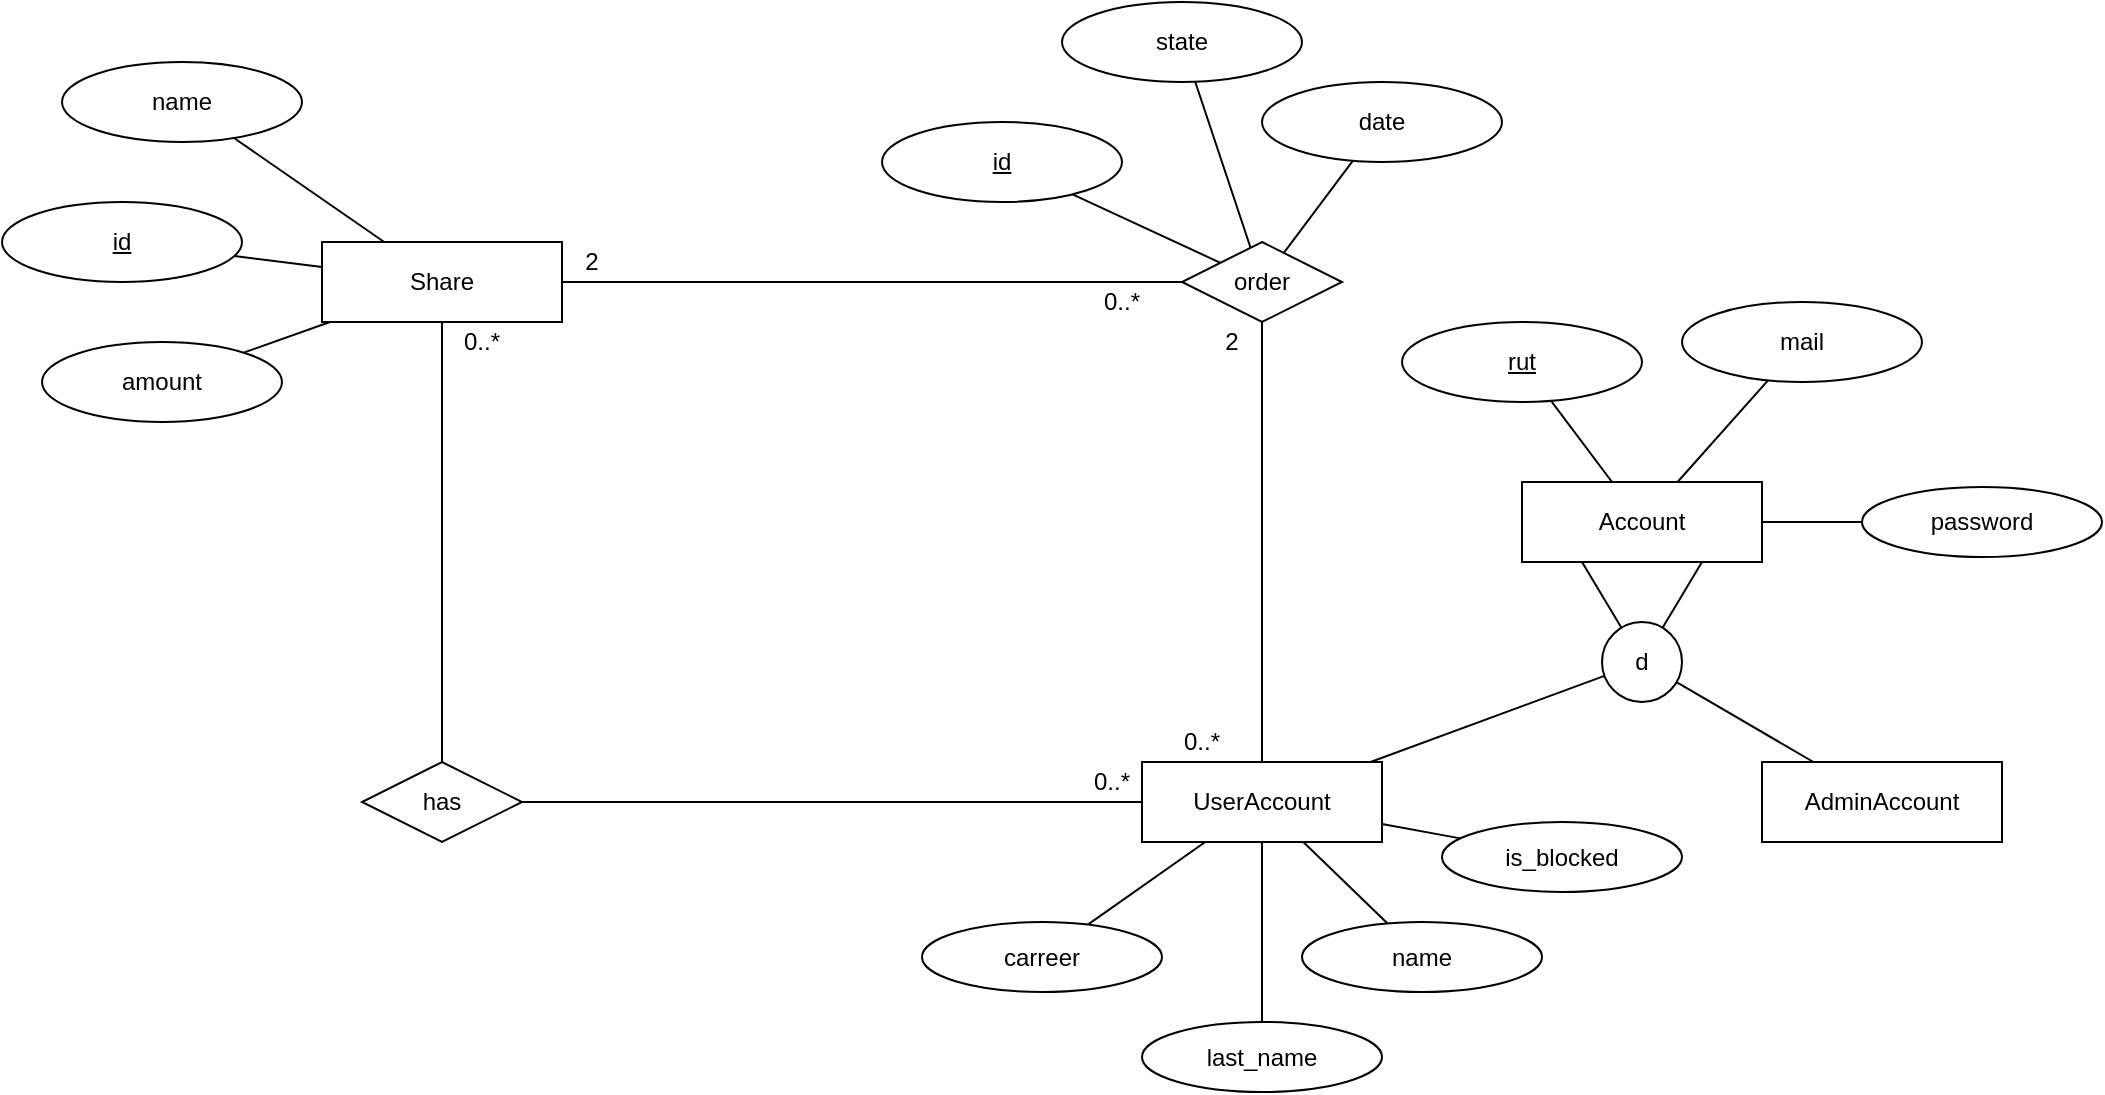 <mxfile version="16.5.1" type="device"><diagram id="pjQZoUk8FJ_0jr72Q93V" name="Página-1"><mxGraphModel dx="1102" dy="865" grid="1" gridSize="10" guides="1" tooltips="1" connect="1" arrows="1" fold="1" page="1" pageScale="1" pageWidth="1100" pageHeight="850" math="0" shadow="0"><root><mxCell id="0"/><mxCell id="1" parent="0"/><mxCell id="3MQG2vtFOvUoEvYNa6Oi-3" value="UserAccount" style="rounded=0;whiteSpace=wrap;html=1;" parent="1" vertex="1"><mxGeometry x="610" y="480" width="120" height="40" as="geometry"/></mxCell><mxCell id="3MQG2vtFOvUoEvYNa6Oi-4" value="AdminAccount" style="rounded=0;whiteSpace=wrap;html=1;" parent="1" vertex="1"><mxGeometry x="920" y="480" width="120" height="40" as="geometry"/></mxCell><mxCell id="3MQG2vtFOvUoEvYNa6Oi-6" style="rounded=0;orthogonalLoop=1;jettySize=auto;html=1;endArrow=none;endFill=0;" parent="1" source="3MQG2vtFOvUoEvYNa6Oi-5" target="3MQG2vtFOvUoEvYNa6Oi-4" edge="1"><mxGeometry relative="1" as="geometry"/></mxCell><mxCell id="3MQG2vtFOvUoEvYNa6Oi-8" style="edgeStyle=none;rounded=0;orthogonalLoop=1;jettySize=auto;html=1;endArrow=none;endFill=0;" parent="1" source="3MQG2vtFOvUoEvYNa6Oi-5" target="3MQG2vtFOvUoEvYNa6Oi-3" edge="1"><mxGeometry relative="1" as="geometry"/></mxCell><mxCell id="3MQG2vtFOvUoEvYNa6Oi-9" style="edgeStyle=none;rounded=0;orthogonalLoop=1;jettySize=auto;html=1;endArrow=none;endFill=0;entryX=0.25;entryY=1;entryDx=0;entryDy=0;" parent="1" source="3MQG2vtFOvUoEvYNa6Oi-5" target="3MQG2vtFOvUoEvYNa6Oi-7" edge="1"><mxGeometry relative="1" as="geometry"/></mxCell><mxCell id="3MQG2vtFOvUoEvYNa6Oi-5" value="d" style="ellipse;whiteSpace=wrap;html=1;aspect=fixed;" parent="1" vertex="1"><mxGeometry x="840" y="410" width="40" height="40" as="geometry"/></mxCell><mxCell id="3MQG2vtFOvUoEvYNa6Oi-11" style="edgeStyle=none;rounded=0;orthogonalLoop=1;jettySize=auto;html=1;endArrow=none;endFill=0;exitX=0.75;exitY=1;exitDx=0;exitDy=0;" parent="1" source="3MQG2vtFOvUoEvYNa6Oi-7" target="3MQG2vtFOvUoEvYNa6Oi-5" edge="1"><mxGeometry relative="1" as="geometry"/></mxCell><mxCell id="3MQG2vtFOvUoEvYNa6Oi-7" value="Account" style="rounded=0;whiteSpace=wrap;html=1;" parent="1" vertex="1"><mxGeometry x="800" y="340" width="120" height="40" as="geometry"/></mxCell><mxCell id="3MQG2vtFOvUoEvYNa6Oi-37" style="edgeStyle=none;rounded=0;orthogonalLoop=1;jettySize=auto;html=1;endArrow=none;endFill=0;" parent="1" source="3MQG2vtFOvUoEvYNa6Oi-10" target="3MQG2vtFOvUoEvYNa6Oi-3" edge="1"><mxGeometry relative="1" as="geometry"/></mxCell><mxCell id="3MQG2vtFOvUoEvYNa6Oi-10" value="has" style="rhombus;whiteSpace=wrap;html=1;" parent="1" vertex="1"><mxGeometry x="220" y="480" width="80" height="40" as="geometry"/></mxCell><mxCell id="3MQG2vtFOvUoEvYNa6Oi-28" style="edgeStyle=none;rounded=0;orthogonalLoop=1;jettySize=auto;html=1;endArrow=none;endFill=0;" parent="1" source="3MQG2vtFOvUoEvYNa6Oi-21" target="3MQG2vtFOvUoEvYNa6Oi-7" edge="1"><mxGeometry relative="1" as="geometry"/></mxCell><mxCell id="3MQG2vtFOvUoEvYNa6Oi-21" value="&lt;u&gt;rut&lt;/u&gt;" style="ellipse;whiteSpace=wrap;html=1;" parent="1" vertex="1"><mxGeometry x="740" y="260" width="120" height="40" as="geometry"/></mxCell><mxCell id="3MQG2vtFOvUoEvYNa6Oi-27" style="edgeStyle=none;rounded=0;orthogonalLoop=1;jettySize=auto;html=1;endArrow=none;endFill=0;" parent="1" source="3MQG2vtFOvUoEvYNa6Oi-23" target="3MQG2vtFOvUoEvYNa6Oi-7" edge="1"><mxGeometry relative="1" as="geometry"/></mxCell><mxCell id="3MQG2vtFOvUoEvYNa6Oi-23" value="mail" style="ellipse;whiteSpace=wrap;html=1;" parent="1" vertex="1"><mxGeometry x="880" y="250" width="120" height="40" as="geometry"/></mxCell><mxCell id="3MQG2vtFOvUoEvYNa6Oi-29" style="edgeStyle=none;rounded=0;orthogonalLoop=1;jettySize=auto;html=1;endArrow=none;endFill=0;" parent="1" source="3MQG2vtFOvUoEvYNa6Oi-24" target="3MQG2vtFOvUoEvYNa6Oi-3" edge="1"><mxGeometry relative="1" as="geometry"/></mxCell><mxCell id="3MQG2vtFOvUoEvYNa6Oi-24" value="name" style="ellipse;whiteSpace=wrap;html=1;" parent="1" vertex="1"><mxGeometry x="690" y="560" width="120" height="35" as="geometry"/></mxCell><mxCell id="3MQG2vtFOvUoEvYNa6Oi-26" style="edgeStyle=none;rounded=0;orthogonalLoop=1;jettySize=auto;html=1;endArrow=none;endFill=0;" parent="1" source="3MQG2vtFOvUoEvYNa6Oi-25" target="3MQG2vtFOvUoEvYNa6Oi-7" edge="1"><mxGeometry relative="1" as="geometry"/></mxCell><mxCell id="3MQG2vtFOvUoEvYNa6Oi-25" value="password" style="ellipse;whiteSpace=wrap;html=1;" parent="1" vertex="1"><mxGeometry x="970" y="342.5" width="120" height="35" as="geometry"/></mxCell><mxCell id="3MQG2vtFOvUoEvYNa6Oi-31" style="edgeStyle=none;rounded=0;orthogonalLoop=1;jettySize=auto;html=1;endArrow=none;endFill=0;" parent="1" source="3MQG2vtFOvUoEvYNa6Oi-30" target="3MQG2vtFOvUoEvYNa6Oi-3" edge="1"><mxGeometry relative="1" as="geometry"/></mxCell><mxCell id="3MQG2vtFOvUoEvYNa6Oi-30" value="last_name" style="ellipse;whiteSpace=wrap;html=1;" parent="1" vertex="1"><mxGeometry x="610" y="610" width="120" height="35" as="geometry"/></mxCell><mxCell id="3MQG2vtFOvUoEvYNa6Oi-33" style="edgeStyle=none;rounded=0;orthogonalLoop=1;jettySize=auto;html=1;endArrow=none;endFill=0;" parent="1" source="3MQG2vtFOvUoEvYNa6Oi-32" target="3MQG2vtFOvUoEvYNa6Oi-3" edge="1"><mxGeometry relative="1" as="geometry"/></mxCell><mxCell id="3MQG2vtFOvUoEvYNa6Oi-32" value="carreer" style="ellipse;whiteSpace=wrap;html=1;" parent="1" vertex="1"><mxGeometry x="500" y="560" width="120" height="35" as="geometry"/></mxCell><mxCell id="3MQG2vtFOvUoEvYNa6Oi-44" style="edgeStyle=none;rounded=0;orthogonalLoop=1;jettySize=auto;html=1;endArrow=none;endFill=0;" parent="1" source="3MQG2vtFOvUoEvYNa6Oi-43" target="3MQG2vtFOvUoEvYNa6Oi-97" edge="1"><mxGeometry relative="1" as="geometry"><mxPoint x="607.143" y="80" as="targetPoint"/></mxGeometry></mxCell><mxCell id="3MQG2vtFOvUoEvYNa6Oi-43" value="state" style="ellipse;whiteSpace=wrap;html=1;" parent="1" vertex="1"><mxGeometry x="570" y="100" width="120" height="40" as="geometry"/></mxCell><mxCell id="3MQG2vtFOvUoEvYNa6Oi-47" style="edgeStyle=none;rounded=0;orthogonalLoop=1;jettySize=auto;html=1;endArrow=none;endFill=0;" parent="1" source="3MQG2vtFOvUoEvYNa6Oi-46" target="3MQG2vtFOvUoEvYNa6Oi-97" edge="1"><mxGeometry relative="1" as="geometry"><mxPoint x="560" y="80" as="targetPoint"/></mxGeometry></mxCell><mxCell id="3MQG2vtFOvUoEvYNa6Oi-46" value="&lt;u&gt;id&lt;/u&gt;" style="ellipse;whiteSpace=wrap;html=1;" parent="1" vertex="1"><mxGeometry x="480" y="160" width="120" height="40" as="geometry"/></mxCell><mxCell id="3MQG2vtFOvUoEvYNa6Oi-57" style="edgeStyle=none;rounded=0;orthogonalLoop=1;jettySize=auto;html=1;endArrow=none;endFill=0;" parent="1" source="3MQG2vtFOvUoEvYNa6Oi-97" target="3MQG2vtFOvUoEvYNa6Oi-3" edge="1"><mxGeometry relative="1" as="geometry"><mxPoint x="510" y="420" as="sourcePoint"/></mxGeometry></mxCell><mxCell id="3MQG2vtFOvUoEvYNa6Oi-63" style="edgeStyle=none;rounded=0;orthogonalLoop=1;jettySize=auto;html=1;endArrow=none;endFill=0;" parent="1" source="3MQG2vtFOvUoEvYNa6Oi-62" target="3MQG2vtFOvUoEvYNa6Oi-97" edge="1"><mxGeometry relative="1" as="geometry"><mxPoint x="600" y="180" as="targetPoint"/><Array as="points"/></mxGeometry></mxCell><mxCell id="3MQG2vtFOvUoEvYNa6Oi-62" value="date" style="ellipse;whiteSpace=wrap;html=1;" parent="1" vertex="1"><mxGeometry x="670" y="140" width="120" height="40" as="geometry"/></mxCell><mxCell id="3MQG2vtFOvUoEvYNa6Oi-67" value="0..*" style="text;html=1;strokeColor=none;fillColor=none;align=center;verticalAlign=middle;whiteSpace=wrap;rounded=0;" parent="1" vertex="1"><mxGeometry x="580" y="480" width="30" height="20" as="geometry"/></mxCell><mxCell id="3MQG2vtFOvUoEvYNa6Oi-79" style="edgeStyle=none;rounded=0;orthogonalLoop=1;jettySize=auto;html=1;endArrow=none;endFill=0;" parent="1" source="3MQG2vtFOvUoEvYNa6Oi-78" target="3MQG2vtFOvUoEvYNa6Oi-3" edge="1"><mxGeometry relative="1" as="geometry"/></mxCell><mxCell id="3MQG2vtFOvUoEvYNa6Oi-78" value="is_blocked" style="ellipse;whiteSpace=wrap;html=1;" parent="1" vertex="1"><mxGeometry x="760" y="510" width="120" height="35" as="geometry"/></mxCell><mxCell id="3MQG2vtFOvUoEvYNa6Oi-92" style="edgeStyle=none;rounded=0;orthogonalLoop=1;jettySize=auto;html=1;endArrow=none;endFill=0;" parent="1" source="3MQG2vtFOvUoEvYNa6Oi-84" target="3MQG2vtFOvUoEvYNa6Oi-10" edge="1"><mxGeometry relative="1" as="geometry"><mxPoint x="260" y="350" as="targetPoint"/></mxGeometry></mxCell><mxCell id="3MQG2vtFOvUoEvYNa6Oi-99" style="edgeStyle=none;rounded=0;orthogonalLoop=1;jettySize=auto;html=1;endArrow=none;endFill=0;" parent="1" source="3MQG2vtFOvUoEvYNa6Oi-84" target="3MQG2vtFOvUoEvYNa6Oi-97" edge="1"><mxGeometry relative="1" as="geometry"/></mxCell><mxCell id="3MQG2vtFOvUoEvYNa6Oi-84" value="Share" style="rounded=0;whiteSpace=wrap;html=1;" parent="1" vertex="1"><mxGeometry x="200" y="220" width="120" height="40" as="geometry"/></mxCell><mxCell id="3MQG2vtFOvUoEvYNa6Oi-88" style="edgeStyle=none;rounded=0;orthogonalLoop=1;jettySize=auto;html=1;endArrow=none;endFill=0;" parent="1" source="3MQG2vtFOvUoEvYNa6Oi-85" target="3MQG2vtFOvUoEvYNa6Oi-84" edge="1"><mxGeometry relative="1" as="geometry"/></mxCell><mxCell id="3MQG2vtFOvUoEvYNa6Oi-85" value="&lt;u&gt;id&lt;/u&gt;" style="ellipse;whiteSpace=wrap;html=1;" parent="1" vertex="1"><mxGeometry x="40" y="200" width="120" height="40" as="geometry"/></mxCell><mxCell id="3MQG2vtFOvUoEvYNa6Oi-87" style="edgeStyle=none;rounded=0;orthogonalLoop=1;jettySize=auto;html=1;endArrow=none;endFill=0;" parent="1" source="3MQG2vtFOvUoEvYNa6Oi-86" target="3MQG2vtFOvUoEvYNa6Oi-84" edge="1"><mxGeometry relative="1" as="geometry"/></mxCell><mxCell id="3MQG2vtFOvUoEvYNa6Oi-86" value="amount" style="ellipse;whiteSpace=wrap;html=1;" parent="1" vertex="1"><mxGeometry x="60" y="270" width="120" height="40" as="geometry"/></mxCell><mxCell id="3MQG2vtFOvUoEvYNa6Oi-91" style="edgeStyle=none;rounded=0;orthogonalLoop=1;jettySize=auto;html=1;endArrow=none;endFill=0;" parent="1" source="3MQG2vtFOvUoEvYNa6Oi-90" target="3MQG2vtFOvUoEvYNa6Oi-84" edge="1"><mxGeometry relative="1" as="geometry"/></mxCell><mxCell id="3MQG2vtFOvUoEvYNa6Oi-90" value="name" style="ellipse;whiteSpace=wrap;html=1;" parent="1" vertex="1"><mxGeometry x="70" y="130" width="120" height="40" as="geometry"/></mxCell><mxCell id="3MQG2vtFOvUoEvYNa6Oi-97" value="order" style="rhombus;whiteSpace=wrap;html=1;" parent="1" vertex="1"><mxGeometry x="630" y="220" width="80" height="40" as="geometry"/></mxCell><mxCell id="3MQG2vtFOvUoEvYNa6Oi-106" value="2" style="text;html=1;strokeColor=none;fillColor=none;align=center;verticalAlign=middle;whiteSpace=wrap;rounded=0;" parent="1" vertex="1"><mxGeometry x="320" y="220" width="30" height="20" as="geometry"/></mxCell><mxCell id="3MQG2vtFOvUoEvYNa6Oi-107" value="0..*" style="text;html=1;strokeColor=none;fillColor=none;align=center;verticalAlign=middle;whiteSpace=wrap;rounded=0;" parent="1" vertex="1"><mxGeometry x="620" y="460" width="40" height="20" as="geometry"/></mxCell><mxCell id="3MQG2vtFOvUoEvYNa6Oi-111" style="edgeStyle=none;rounded=0;orthogonalLoop=1;jettySize=auto;html=1;exitX=0.5;exitY=1;exitDx=0;exitDy=0;endArrow=none;endFill=0;" parent="1" source="3MQG2vtFOvUoEvYNa6Oi-46" target="3MQG2vtFOvUoEvYNa6Oi-46" edge="1"><mxGeometry relative="1" as="geometry"/></mxCell><mxCell id="3MQG2vtFOvUoEvYNa6Oi-116" value="0..*" style="text;html=1;strokeColor=none;fillColor=none;align=center;verticalAlign=middle;whiteSpace=wrap;rounded=0;" parent="1" vertex="1"><mxGeometry x="260" y="260" width="40" height="20" as="geometry"/></mxCell><mxCell id="3MQG2vtFOvUoEvYNa6Oi-117" value="2" style="text;html=1;strokeColor=none;fillColor=none;align=center;verticalAlign=middle;whiteSpace=wrap;rounded=0;" parent="1" vertex="1"><mxGeometry x="640" y="260" width="30" height="20" as="geometry"/></mxCell><mxCell id="3MQG2vtFOvUoEvYNa6Oi-118" value="0..*" style="text;html=1;strokeColor=none;fillColor=none;align=center;verticalAlign=middle;whiteSpace=wrap;rounded=0;" parent="1" vertex="1"><mxGeometry x="580" y="240" width="40" height="20" as="geometry"/></mxCell></root></mxGraphModel></diagram></mxfile>
